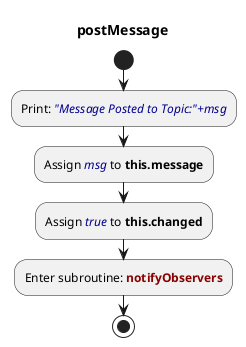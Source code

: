 @startuml
title postMessage
start
:Print: <color:darkblue><i>"Message Posted to Topic:"+msg</i></color>;
:Assign <color:darkblue><i>msg</i></color> to <b>this.message</b>;
:Assign <color:darkblue><i>true</i></color> to <b>this.changed</b>;
:Enter subroutine: <color:darkred><b>notifyObservers</b></color>;
stop
@enduml
